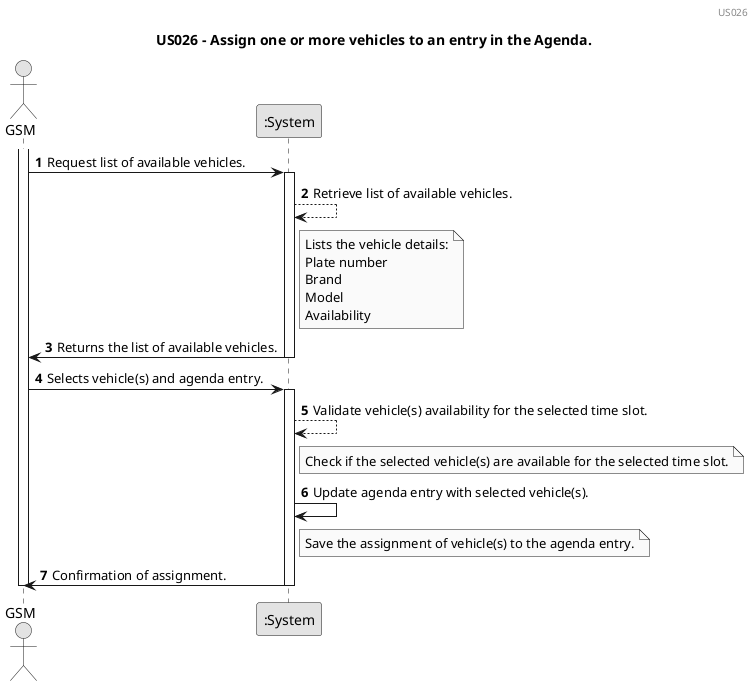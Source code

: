 @startuml
skinparam monochrome true
skinparam packageStyle rectangle
skinparam shadowing false

title US026 - Assign one or more vehicles to an entry in the Agenda.
header US026
autonumber
actor "GSM" as gsm
participant ":System" as System

activate gsm

    gsm -> System : Request list of available vehicles.
    activate System
        System --> System : Retrieve list of available vehicles.
        note right of System : Lists the vehicle details:\nPlate number\nBrand\nModel\nAvailability
        System -> gsm : Returns the list of available vehicles.
    deactivate System

    gsm -> System : Selects vehicle(s) and agenda entry.
    activate System
        System --> System : Validate vehicle(s) availability for the selected time slot.
        note right of System : Check if the selected vehicle(s) are available for the selected time slot.
        System -> System : Update agenda entry with selected vehicle(s).
        note right of System : Save the assignment of vehicle(s) to the agenda entry.
        System -> gsm : Confirmation of assignment.
    deactivate System

deactivate gsm

@enduml